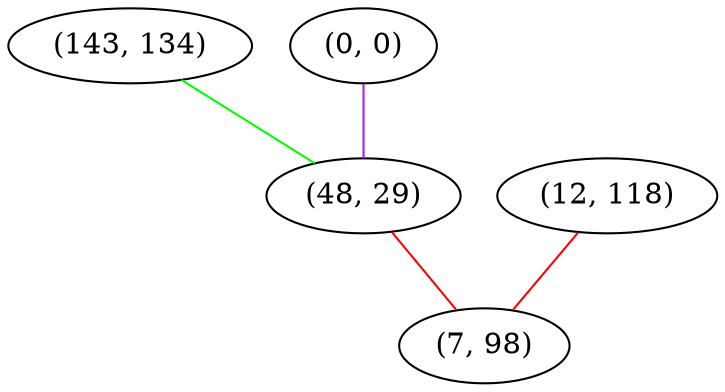 graph "" {
"(143, 134)";
"(0, 0)";
"(48, 29)";
"(12, 118)";
"(7, 98)";
"(143, 134)" -- "(48, 29)"  [color=green, key=0, weight=2];
"(0, 0)" -- "(48, 29)"  [color=purple, key=0, weight=4];
"(48, 29)" -- "(7, 98)"  [color=red, key=0, weight=1];
"(12, 118)" -- "(7, 98)"  [color=red, key=0, weight=1];
}
